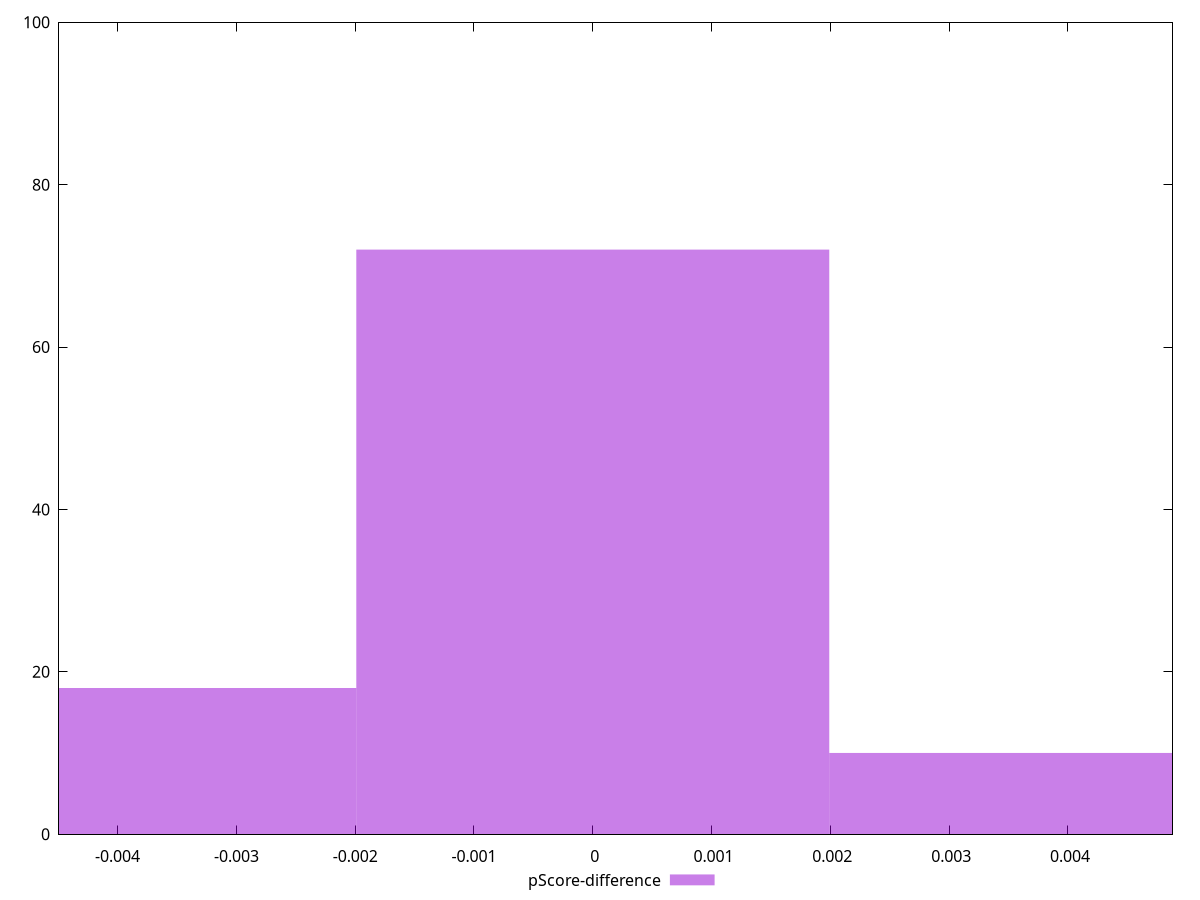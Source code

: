 reset

$pScoreDifference <<EOF
-0.0039814014670984145 18
0.0039814014670984145 10
0 72
EOF

set key outside below
set boxwidth 0.0039814014670984145
set xrange [-0.004493333333333349:0.0048799999999999955]
set yrange [0:100]
set trange [0:100]
set style fill transparent solid 0.5 noborder
set terminal svg size 640, 490 enhanced background rgb 'white'
set output "report_00025_2021-02-22T21:38:55.199Z/uses-rel-preconnect/samples/pages/pScore-difference/histogram.svg"

plot $pScoreDifference title "pScore-difference" with boxes

reset

